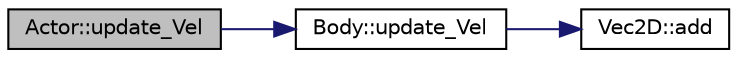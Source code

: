 digraph "Actor::update_Vel"
{
  edge [fontname="Helvetica",fontsize="10",labelfontname="Helvetica",labelfontsize="10"];
  node [fontname="Helvetica",fontsize="10",shape=record];
  rankdir="LR";
  Node55 [label="Actor::update_Vel",height=0.2,width=0.4,color="black", fillcolor="grey75", style="filled", fontcolor="black"];
  Node55 -> Node56 [color="midnightblue",fontsize="10",style="solid",fontname="Helvetica"];
  Node56 [label="Body::update_Vel",height=0.2,width=0.4,color="black", fillcolor="white", style="filled",URL="$namespace_body.html#a93be1c44dee756c2e3f94603f526bed2"];
  Node56 -> Node57 [color="midnightblue",fontsize="10",style="solid",fontname="Helvetica"];
  Node57 [label="Vec2D::add",height=0.2,width=0.4,color="black", fillcolor="white", style="filled",URL="$namespace_vec2_d.html#a758464ed31255ef60f9e5adb4ec514f5"];
}

